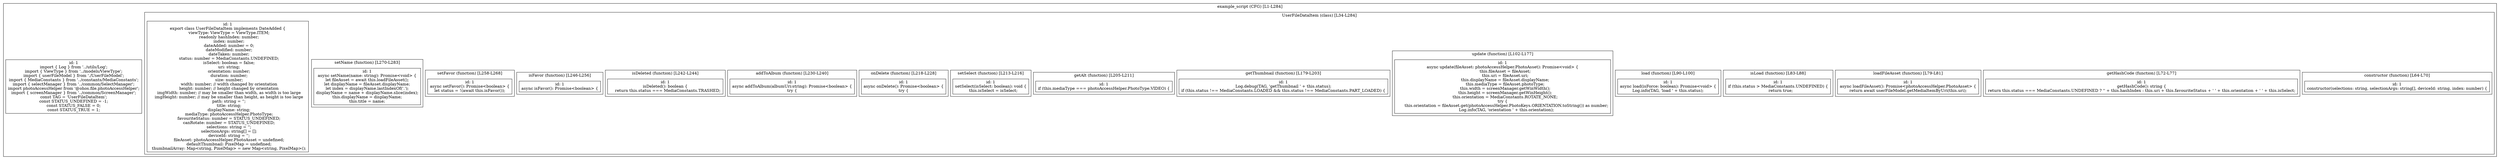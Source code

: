 digraph "59.ts" {
  subgraph "cluster_1" {
    label="example_script (CFG) [L1-L284]";
    node_1_1 [label="id: 1\nimport { Log } from '../utils/Log';
import { ViewType } from '../models/ViewType';
import { userFileModel } from './UserFileModel';
import { MediaConstants } from '../constants/MediaConstants';
import { selectManager } from '../common/SelectManager';
import photoAccessHelper from '@ohos.file.photoAccessHelper';
import { screenManager } from '../common/ScreenManager';
const TAG = 'UserFileDataItem';
const STATUS_UNDEFINED = -1;
const STATUS_FALSE = 0;
const STATUS_TRUE = 1;", shape=box];
  subgraph "cluster_2" {
    label="UserFileDataItem (class) [L34-L284]";
    node_2_1 [label="id: 1\nexport class UserFileDataItem implements DateAdded {
  viewType: ViewType = ViewType.ITEM;
  readonly hashIndex: number;
  index: number;
  dateAdded: number = 0;
  dateModified: number;
  dateTaken: number;
  status: number = MediaConstants.UNDEFINED;
  isSelect: boolean = false;
  uri: string;
  orientation: number;
  duration: number;
  size: number;
  width: number; // width changed by orientation
  height: number; // height changed by orientation
  imgWidth: number; // may be smaller than width, as width is too large
  imgHeight: number; // may be smaller than height, as height is too large
  path: string = '';
  title: string;
  displayName: string;
  mediaType: photoAccessHelper.PhotoType;
  favouriteStatus: number = STATUS_UNDEFINED;
  canRotate: number = STATUS_UNDEFINED;
  selections: string = '';
  selectionArgs: string[] = [];
  deviceId: string = '';
  fileAsset: photoAccessHelper.PhotoAsset = undefined;
  defaultThumbnail: PixelMap = undefined;
  thumbnailArray: Map<string, PixelMap> = new Map<string, PixelMap>();", shape=box];
  subgraph "cluster_3" {
    label="constructor (function) [L64-L70]";
    node_3_1 [label="id: 1\nconstructor(selections: string, selectionArgs: string[], deviceId: string, index: number) {", shape=box];
  }
  subgraph "cluster_4" {
    label="getHashCode (function) [L72-L77]";
    node_4_1 [label="id: 1\ngetHashCode(): string {
return this.status === MediaConstants.UNDEFINED ? '' + this.hashIndex : this.uri + this.favouriteStatus + ' ' + this.orientation + ' ' + this.isSelect;", shape=box];
  }
  subgraph "cluster_5" {
    label="loadFileAsset (function) [L79-L81]";
    node_5_1 [label="id: 1\nasync loadFileAsset(): Promise<photoAccessHelper.PhotoAsset> {
return await userFileModel.getMediaItemByUri(this.uri);", shape=box];
  }
  subgraph "cluster_6" {
    label="isLoad (function) [L83-L88]";
    node_6_1 [label="id: 1\nif (this.status > MediaConstants.UNDEFINED) {
    return true;", shape=box];
  }
  subgraph "cluster_7" {
    label="load (function) [L90-L100]";
    node_7_1 [label="id: 1\nasync load(isForce: boolean): Promise<void> {
Log.info(TAG, 'load ' + this.status);", shape=box];
  }
  subgraph "cluster_8" {
    label="update (function) [L102-L177]";
    node_8_1 [label="id: 1\nasync update(fileAsset: photoAccessHelper.PhotoAsset): Promise<void> {
    this.fileAsset = fileAsset;
    this.uri = fileAsset.uri;
    this.displayName = fileAsset.displayName;
    this.mediaType = fileAsset.photoType;
    this.width = screenManager.getWinWidth();
    this.height = screenManager.getWinHeight();
    this.orientation = MediaConstants.ROTATE_NONE;
try {
      this.orientation = fileAsset.get(photoAccessHelper.PhotoKeys.ORIENTATION.toString()) as number;
      Log.info(TAG, 'orientation ' + this.orientation);", shape=box];
  }
  subgraph "cluster_9" {
    label="getThumbnail (function) [L179-L203]";
    node_9_1 [label="id: 1\nLog.debug(TAG, 'getThumbnail ' + this.status);
if (this.status !== MediaConstants.LOADED && this.status !== MediaConstants.PART_LOADED) {", shape=box];
  }
  subgraph "cluster_10" {
    label="getAlt (function) [L205-L211]";
    node_10_1 [label="id: 1\nif (this.mediaType === photoAccessHelper.PhotoType.VIDEO) {", shape=box];
  }
  subgraph "cluster_11" {
    label="setSelect (function) [L213-L216]";
    node_11_1 [label="id: 1\nsetSelect(isSelect: boolean): void {
    this.isSelect = isSelect;", shape=box];
  }
  subgraph "cluster_12" {
    label="onDelete (function) [L218-L228]";
    node_12_1 [label="id: 1\nasync onDelete(): Promise<boolean> {
try {", shape=box];
  }
  subgraph "cluster_13" {
    label="addToAlbum (function) [L230-L240]";
    node_13_1 [label="id: 1\nasync addToAlbum(albumUri:string): Promise<boolean> {
try {", shape=box];
  }
  subgraph "cluster_14" {
    label="isDeleted (function) [L242-L244]";
    node_14_1 [label="id: 1\nisDeleted(): boolean {
    return this.status === MediaConstants.TRASHED;", shape=box];
  }
  subgraph "cluster_15" {
    label="isFavor (function) [L246-L256]";
    node_15_1 [label="id: 1\nasync isFavor(): Promise<boolean> {", shape=box];
  }
  subgraph "cluster_16" {
    label="setFavor (function) [L258-L268]";
    node_16_1 [label="id: 1\nasync setFavor(): Promise<boolean> {
let status = !(await this.isFavor());", shape=box];
  }
  subgraph "cluster_17" {
    label="setName (function) [L270-L283]";
    node_17_1 [label="id: 1\nasync setName(name: string): Promise<void> {
let fileAsset = await this.loadFileAsset();
let displayName = fileAsset.displayName;
let index = displayName.lastIndexOf('.');
displayName = name + displayName.slice(index);
this.displayName = displayName;
this.title = name;", shape=box];
  }
  }
  }
}